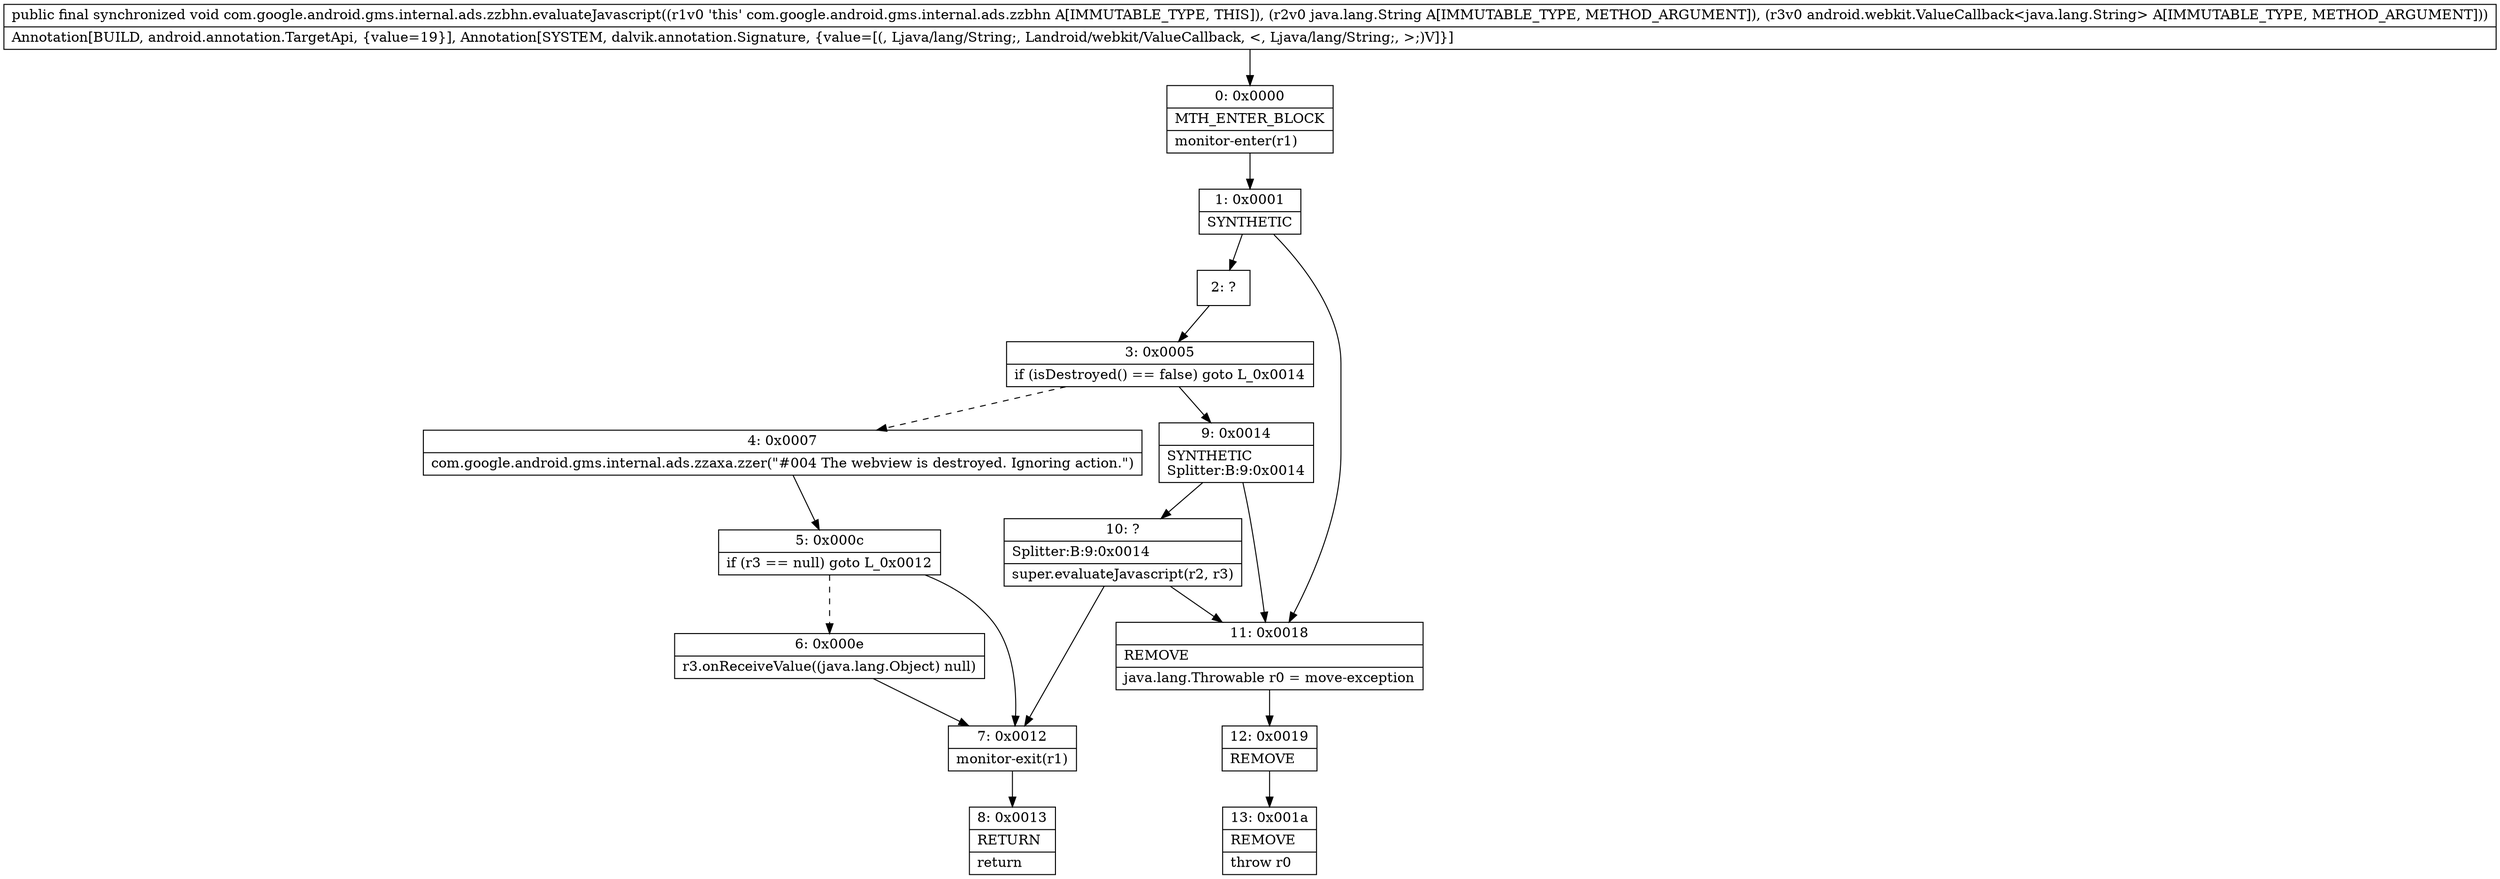 digraph "CFG forcom.google.android.gms.internal.ads.zzbhn.evaluateJavascript(Ljava\/lang\/String;Landroid\/webkit\/ValueCallback;)V" {
Node_0 [shape=record,label="{0\:\ 0x0000|MTH_ENTER_BLOCK\l|monitor\-enter(r1)\l}"];
Node_1 [shape=record,label="{1\:\ 0x0001|SYNTHETIC\l}"];
Node_2 [shape=record,label="{2\:\ ?}"];
Node_3 [shape=record,label="{3\:\ 0x0005|if (isDestroyed() == false) goto L_0x0014\l}"];
Node_4 [shape=record,label="{4\:\ 0x0007|com.google.android.gms.internal.ads.zzaxa.zzer(\"#004 The webview is destroyed. Ignoring action.\")\l}"];
Node_5 [shape=record,label="{5\:\ 0x000c|if (r3 == null) goto L_0x0012\l}"];
Node_6 [shape=record,label="{6\:\ 0x000e|r3.onReceiveValue((java.lang.Object) null)\l}"];
Node_7 [shape=record,label="{7\:\ 0x0012|monitor\-exit(r1)\l}"];
Node_8 [shape=record,label="{8\:\ 0x0013|RETURN\l|return\l}"];
Node_9 [shape=record,label="{9\:\ 0x0014|SYNTHETIC\lSplitter:B:9:0x0014\l}"];
Node_10 [shape=record,label="{10\:\ ?|Splitter:B:9:0x0014\l|super.evaluateJavascript(r2, r3)\l}"];
Node_11 [shape=record,label="{11\:\ 0x0018|REMOVE\l|java.lang.Throwable r0 = move\-exception\l}"];
Node_12 [shape=record,label="{12\:\ 0x0019|REMOVE\l}"];
Node_13 [shape=record,label="{13\:\ 0x001a|REMOVE\l|throw r0\l}"];
MethodNode[shape=record,label="{public final synchronized void com.google.android.gms.internal.ads.zzbhn.evaluateJavascript((r1v0 'this' com.google.android.gms.internal.ads.zzbhn A[IMMUTABLE_TYPE, THIS]), (r2v0 java.lang.String A[IMMUTABLE_TYPE, METHOD_ARGUMENT]), (r3v0 android.webkit.ValueCallback\<java.lang.String\> A[IMMUTABLE_TYPE, METHOD_ARGUMENT]))  | Annotation[BUILD, android.annotation.TargetApi, \{value=19\}], Annotation[SYSTEM, dalvik.annotation.Signature, \{value=[(, Ljava\/lang\/String;, Landroid\/webkit\/ValueCallback, \<, Ljava\/lang\/String;, \>;)V]\}]\l}"];
MethodNode -> Node_0;
Node_0 -> Node_1;
Node_1 -> Node_2;
Node_1 -> Node_11;
Node_2 -> Node_3;
Node_3 -> Node_4[style=dashed];
Node_3 -> Node_9;
Node_4 -> Node_5;
Node_5 -> Node_6[style=dashed];
Node_5 -> Node_7;
Node_6 -> Node_7;
Node_7 -> Node_8;
Node_9 -> Node_10;
Node_9 -> Node_11;
Node_10 -> Node_11;
Node_10 -> Node_7;
Node_11 -> Node_12;
Node_12 -> Node_13;
}

